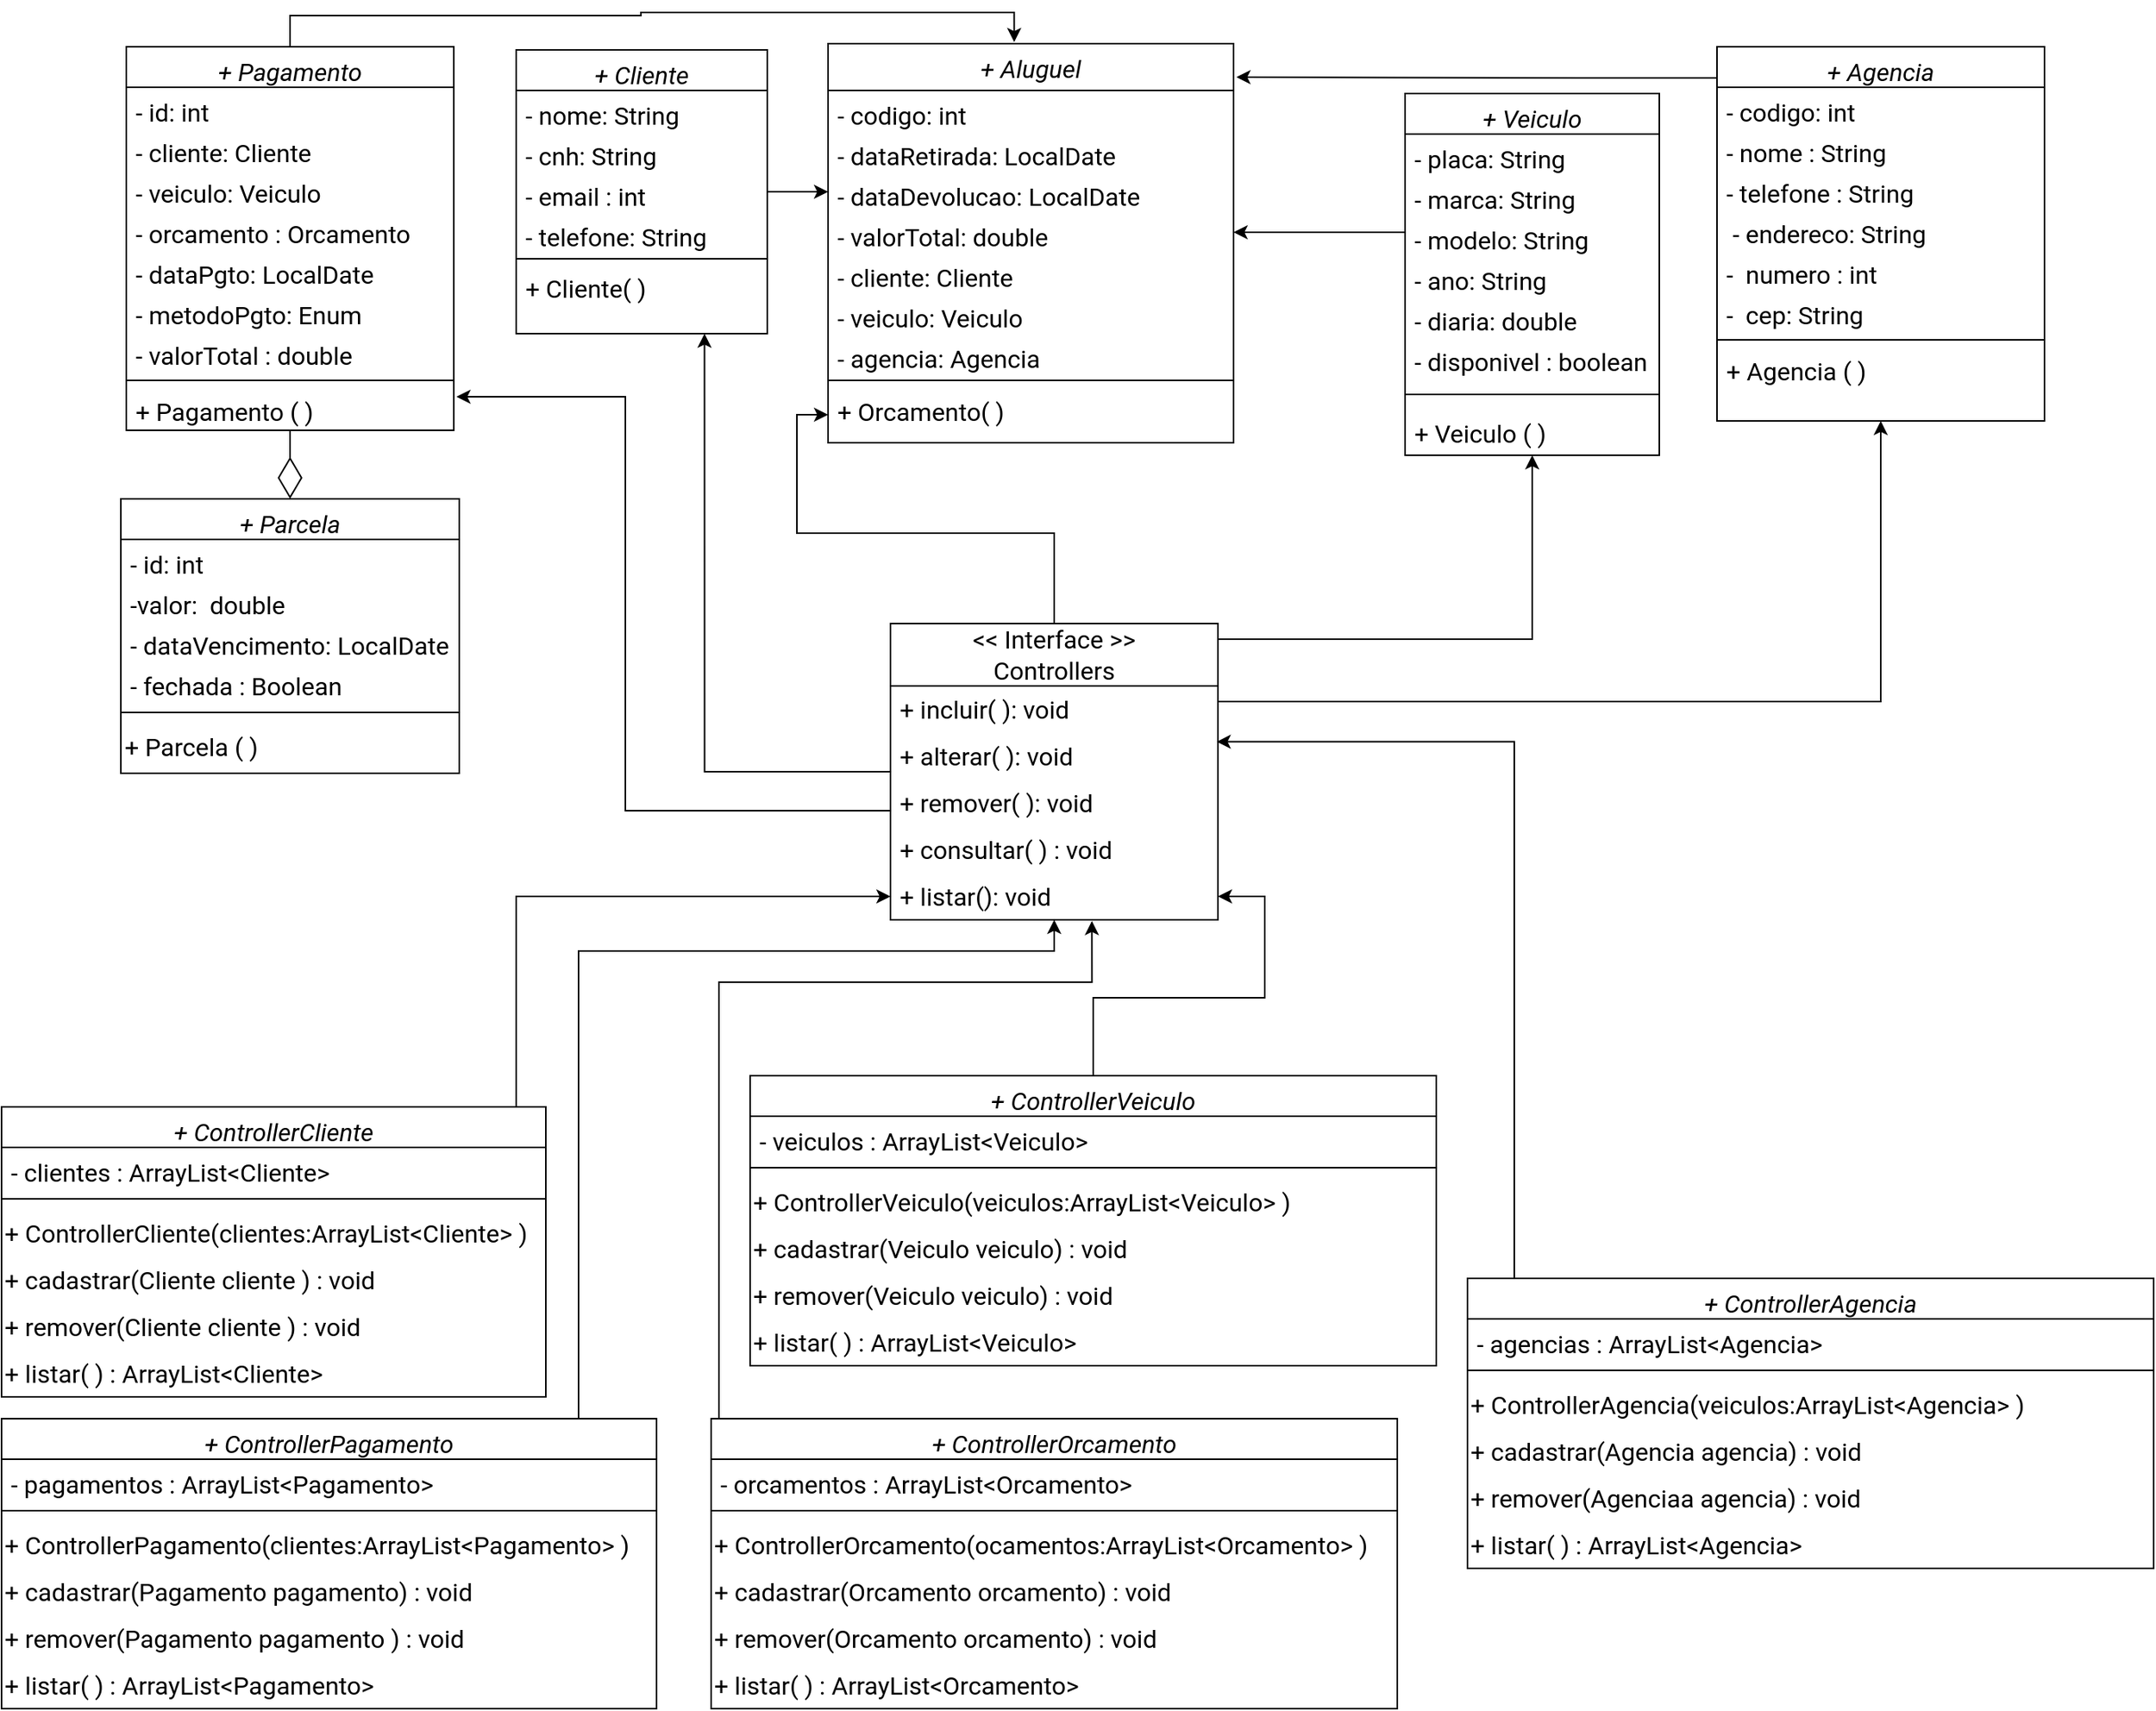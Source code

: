<mxfile version="21.3.6" type="github">
  <diagram id="C5RBs43oDa-KdzZeNtuy" name="Page-1">
    <mxGraphModel dx="2145" dy="654" grid="1" gridSize="10" guides="1" tooltips="1" connect="1" arrows="1" fold="1" page="1" pageScale="1" pageWidth="827" pageHeight="1169" math="0" shadow="0">
      <root>
        <mxCell id="WIyWlLk6GJQsqaUBKTNV-0" />
        <mxCell id="WIyWlLk6GJQsqaUBKTNV-1" parent="WIyWlLk6GJQsqaUBKTNV-0" />
        <mxCell id="Ecj2fKYIJ3QafeukdgTd-6" style="edgeStyle=orthogonalEdgeStyle;rounded=0;orthogonalLoop=1;jettySize=auto;html=1;" parent="WIyWlLk6GJQsqaUBKTNV-1" source="zkfFHV4jXpPFQw0GAbJ--0" target="x8IIEaYP_Zu2a2hEZr9M-16" edge="1">
          <mxGeometry relative="1" as="geometry" />
        </mxCell>
        <mxCell id="zkfFHV4jXpPFQw0GAbJ--0" value="+ Cliente" style="swimlane;fontStyle=2;align=center;verticalAlign=top;childLayout=stackLayout;horizontal=1;startSize=26;horizontalStack=0;resizeParent=1;resizeLast=0;collapsible=1;marginBottom=0;rounded=0;shadow=0;strokeWidth=1;fontFamily=Roboto;fontSource=https%3A%2F%2Ffonts.googleapis.com%2Fcss%3Ffamily%3DRoboto;fontSize=16;" parent="WIyWlLk6GJQsqaUBKTNV-1" vertex="1">
          <mxGeometry x="-470" y="42" width="161" height="182" as="geometry">
            <mxRectangle x="230" y="140" width="160" height="26" as="alternateBounds" />
          </mxGeometry>
        </mxCell>
        <mxCell id="zkfFHV4jXpPFQw0GAbJ--1" value="- nome: String" style="text;align=left;verticalAlign=top;spacingLeft=4;spacingRight=4;overflow=hidden;rotatable=0;points=[[0,0.5],[1,0.5]];portConstraint=eastwest;fontFamily=Roboto;fontSource=https%3A%2F%2Ffonts.googleapis.com%2Fcss%3Ffamily%3DRoboto;fontStyle=0;fontSize=16;" parent="zkfFHV4jXpPFQw0GAbJ--0" vertex="1">
          <mxGeometry y="26" width="161" height="26" as="geometry" />
        </mxCell>
        <mxCell id="ydLJZ0o-GAoaOCMRVPOB-3" value="- cnh: String" style="text;align=left;verticalAlign=top;spacingLeft=4;spacingRight=4;overflow=hidden;rotatable=0;points=[[0,0.5],[1,0.5]];portConstraint=eastwest;rounded=0;shadow=0;html=0;fontFamily=Roboto;fontSource=https%3A%2F%2Ffonts.googleapis.com%2Fcss%3Ffamily%3DRoboto;fontStyle=0;fontSize=16;" parent="zkfFHV4jXpPFQw0GAbJ--0" vertex="1">
          <mxGeometry y="52" width="161" height="26" as="geometry" />
        </mxCell>
        <mxCell id="obOMKlqJvnNP2TjTTFd0-9" value="- email : int" style="text;align=left;verticalAlign=top;spacingLeft=4;spacingRight=4;overflow=hidden;rotatable=0;points=[[0,0.5],[1,0.5]];portConstraint=eastwest;rounded=0;shadow=0;html=0;fontFamily=Roboto;fontSource=https%3A%2F%2Ffonts.googleapis.com%2Fcss%3Ffamily%3DRoboto;fontStyle=0;fontSize=16;" parent="zkfFHV4jXpPFQw0GAbJ--0" vertex="1">
          <mxGeometry y="78" width="161" height="26" as="geometry" />
        </mxCell>
        <mxCell id="ydLJZ0o-GAoaOCMRVPOB-2" value="- telefone: String" style="text;align=left;verticalAlign=top;spacingLeft=4;spacingRight=4;overflow=hidden;rotatable=0;points=[[0,0.5],[1,0.5]];portConstraint=eastwest;rounded=0;shadow=0;html=0;fontFamily=Roboto;fontSource=https%3A%2F%2Ffonts.googleapis.com%2Fcss%3Ffamily%3DRoboto;fontStyle=0;fontSize=16;" parent="zkfFHV4jXpPFQw0GAbJ--0" vertex="1">
          <mxGeometry y="104" width="161" height="26" as="geometry" />
        </mxCell>
        <mxCell id="zkfFHV4jXpPFQw0GAbJ--4" value="" style="line;html=1;strokeWidth=1;align=left;verticalAlign=middle;spacingTop=-1;spacingLeft=3;spacingRight=3;rotatable=0;labelPosition=right;points=[];portConstraint=eastwest;fontFamily=Roboto;fontSource=https%3A%2F%2Ffonts.googleapis.com%2Fcss%3Ffamily%3DRoboto;fontStyle=0;fontSize=16;" parent="zkfFHV4jXpPFQw0GAbJ--0" vertex="1">
          <mxGeometry y="130" width="161" height="8" as="geometry" />
        </mxCell>
        <mxCell id="obOMKlqJvnNP2TjTTFd0-11" value="&lt;font size=&quot;1&quot; style=&quot;&quot; data-font-src=&quot;https://fonts.googleapis.com/css?family=Roboto&quot; face=&quot;Roboto&quot;&gt;&lt;span style=&quot;font-size: 16px;&quot;&gt;&amp;nbsp;+ Clie&lt;/span&gt;&lt;span style=&quot;font-size: 16px;&quot;&gt;nte( )&lt;/span&gt;&lt;/font&gt;" style="text;html=1;align=left;verticalAlign=middle;resizable=0;points=[];autosize=1;strokeColor=none;fillColor=none;" parent="zkfFHV4jXpPFQw0GAbJ--0" vertex="1">
          <mxGeometry y="138" width="161" height="30" as="geometry" />
        </mxCell>
        <mxCell id="obOMKlqJvnNP2TjTTFd0-34" style="edgeStyle=orthogonalEdgeStyle;rounded=0;orthogonalLoop=1;jettySize=auto;html=1;entryX=1;entryY=0.5;entryDx=0;entryDy=0;" parent="WIyWlLk6GJQsqaUBKTNV-1" source="x8IIEaYP_Zu2a2hEZr9M-6" target="x8IIEaYP_Zu2a2hEZr9M-17" edge="1">
          <mxGeometry relative="1" as="geometry">
            <Array as="points">
              <mxPoint x="90" y="159" />
              <mxPoint x="90" y="159" />
            </Array>
          </mxGeometry>
        </mxCell>
        <mxCell id="x8IIEaYP_Zu2a2hEZr9M-6" value="+ Veiculo" style="swimlane;fontStyle=2;align=center;verticalAlign=top;childLayout=stackLayout;horizontal=1;startSize=26;horizontalStack=0;resizeParent=1;resizeLast=0;collapsible=1;marginBottom=0;rounded=0;shadow=0;strokeWidth=1;fontFamily=Roboto;fontSource=https%3A%2F%2Ffonts.googleapis.com%2Fcss%3Ffamily%3DRoboto;fontSize=16;" parent="WIyWlLk6GJQsqaUBKTNV-1" vertex="1">
          <mxGeometry x="100" y="70" width="163" height="232" as="geometry">
            <mxRectangle x="230" y="140" width="160" height="26" as="alternateBounds" />
          </mxGeometry>
        </mxCell>
        <mxCell id="x8IIEaYP_Zu2a2hEZr9M-7" value="- placa: String" style="text;align=left;verticalAlign=top;spacingLeft=4;spacingRight=4;overflow=hidden;rotatable=0;points=[[0,0.5],[1,0.5]];portConstraint=eastwest;rounded=0;shadow=0;html=0;fontFamily=Roboto;fontSource=https%3A%2F%2Ffonts.googleapis.com%2Fcss%3Ffamily%3DRoboto;fontStyle=0;fontSize=16;" parent="x8IIEaYP_Zu2a2hEZr9M-6" vertex="1">
          <mxGeometry y="26" width="163" height="26" as="geometry" />
        </mxCell>
        <mxCell id="x8IIEaYP_Zu2a2hEZr9M-9" value="- marca: String" style="text;align=left;verticalAlign=top;spacingLeft=4;spacingRight=4;overflow=hidden;rotatable=0;points=[[0,0.5],[1,0.5]];portConstraint=eastwest;rounded=0;shadow=0;html=0;fontFamily=Roboto;fontSource=https%3A%2F%2Ffonts.googleapis.com%2Fcss%3Ffamily%3DRoboto;fontStyle=0;fontSize=16;" parent="x8IIEaYP_Zu2a2hEZr9M-6" vertex="1">
          <mxGeometry y="52" width="163" height="26" as="geometry" />
        </mxCell>
        <mxCell id="x8IIEaYP_Zu2a2hEZr9M-8" value="- modelo: String" style="text;align=left;verticalAlign=top;spacingLeft=4;spacingRight=4;overflow=hidden;rotatable=0;points=[[0,0.5],[1,0.5]];portConstraint=eastwest;fontFamily=Roboto;fontSource=https%3A%2F%2Ffonts.googleapis.com%2Fcss%3Ffamily%3DRoboto;fontStyle=0;fontSize=16;" parent="x8IIEaYP_Zu2a2hEZr9M-6" vertex="1">
          <mxGeometry y="78" width="163" height="26" as="geometry" />
        </mxCell>
        <mxCell id="x8IIEaYP_Zu2a2hEZr9M-10" value="- ano: String" style="text;align=left;verticalAlign=top;spacingLeft=4;spacingRight=4;overflow=hidden;rotatable=0;points=[[0,0.5],[1,0.5]];portConstraint=eastwest;rounded=0;shadow=0;html=0;fontFamily=Roboto;fontSource=https%3A%2F%2Ffonts.googleapis.com%2Fcss%3Ffamily%3DRoboto;fontStyle=0;fontSize=16;" parent="x8IIEaYP_Zu2a2hEZr9M-6" vertex="1">
          <mxGeometry y="104" width="163" height="26" as="geometry" />
        </mxCell>
        <mxCell id="x8IIEaYP_Zu2a2hEZr9M-20" value="- diaria: double" style="text;align=left;verticalAlign=top;spacingLeft=4;spacingRight=4;overflow=hidden;rotatable=0;points=[[0,0.5],[1,0.5]];portConstraint=eastwest;rounded=0;shadow=0;html=0;fontFamily=Roboto;fontSource=https%3A%2F%2Ffonts.googleapis.com%2Fcss%3Ffamily%3DRoboto;fontStyle=0;fontSize=16;" parent="x8IIEaYP_Zu2a2hEZr9M-6" vertex="1">
          <mxGeometry y="130" width="163" height="26" as="geometry" />
        </mxCell>
        <mxCell id="obOMKlqJvnNP2TjTTFd0-12" value="- disponivel : boolean" style="text;align=left;verticalAlign=top;spacingLeft=4;spacingRight=4;overflow=hidden;rotatable=0;points=[[0,0.5],[1,0.5]];portConstraint=eastwest;rounded=0;shadow=0;html=0;fontFamily=Roboto;fontSource=https%3A%2F%2Ffonts.googleapis.com%2Fcss%3Ffamily%3DRoboto;fontStyle=0;fontSize=16;" parent="x8IIEaYP_Zu2a2hEZr9M-6" vertex="1">
          <mxGeometry y="156" width="163" height="28" as="geometry" />
        </mxCell>
        <mxCell id="x8IIEaYP_Zu2a2hEZr9M-12" value="" style="line;html=1;strokeWidth=1;align=left;verticalAlign=middle;spacingTop=-1;spacingLeft=3;spacingRight=3;rotatable=0;labelPosition=right;points=[];portConstraint=eastwest;fontFamily=Roboto;fontSource=https%3A%2F%2Ffonts.googleapis.com%2Fcss%3Ffamily%3DRoboto;fontStyle=0;fontSize=16;" parent="x8IIEaYP_Zu2a2hEZr9M-6" vertex="1">
          <mxGeometry y="184" width="163" height="18" as="geometry" />
        </mxCell>
        <mxCell id="obOMKlqJvnNP2TjTTFd0-13" value="+ Veiculo ( )" style="text;align=left;verticalAlign=top;spacingLeft=4;spacingRight=4;overflow=hidden;rotatable=0;points=[[0,0.5],[1,0.5]];portConstraint=eastwest;rounded=0;shadow=0;html=0;fontFamily=Roboto;fontSource=https%3A%2F%2Ffonts.googleapis.com%2Fcss%3Ffamily%3DRoboto;fontStyle=0;fontSize=16;" parent="x8IIEaYP_Zu2a2hEZr9M-6" vertex="1">
          <mxGeometry y="202" width="163" height="28" as="geometry" />
        </mxCell>
        <mxCell id="x8IIEaYP_Zu2a2hEZr9M-13" value="+ Aluguel&#xa;" style="swimlane;fontStyle=2;align=center;verticalAlign=top;childLayout=stackLayout;horizontal=1;startSize=30;horizontalStack=0;resizeParent=1;resizeLast=0;collapsible=1;marginBottom=0;rounded=0;shadow=0;strokeWidth=1;fontFamily=Roboto;fontSource=https%3A%2F%2Ffonts.googleapis.com%2Fcss%3Ffamily%3DRoboto;fontSize=16;" parent="WIyWlLk6GJQsqaUBKTNV-1" vertex="1">
          <mxGeometry x="-270" y="38" width="260" height="256" as="geometry">
            <mxRectangle x="230" y="140" width="160" height="26" as="alternateBounds" />
          </mxGeometry>
        </mxCell>
        <mxCell id="Ecj2fKYIJ3QafeukdgTd-0" value="- codigo: int" style="text;align=left;verticalAlign=top;spacingLeft=4;spacingRight=4;overflow=hidden;rotatable=0;points=[[0,0.5],[1,0.5]];portConstraint=eastwest;rounded=0;shadow=0;html=0;fontFamily=Roboto;fontSource=https%3A%2F%2Ffonts.googleapis.com%2Fcss%3Ffamily%3DRoboto;fontStyle=0;fontSize=16;" parent="x8IIEaYP_Zu2a2hEZr9M-13" vertex="1">
          <mxGeometry y="30" width="260" height="26" as="geometry" />
        </mxCell>
        <mxCell id="x8IIEaYP_Zu2a2hEZr9M-15" value="- dataRetirada: LocalDate" style="text;align=left;verticalAlign=top;spacingLeft=4;spacingRight=4;overflow=hidden;rotatable=0;points=[[0,0.5],[1,0.5]];portConstraint=eastwest;fontFamily=Roboto;fontSource=https%3A%2F%2Ffonts.googleapis.com%2Fcss%3Ffamily%3DRoboto;fontStyle=0;fontSize=16;" parent="x8IIEaYP_Zu2a2hEZr9M-13" vertex="1">
          <mxGeometry y="56" width="260" height="26" as="geometry" />
        </mxCell>
        <mxCell id="x8IIEaYP_Zu2a2hEZr9M-16" value="- dataDevolucao: LocalDate" style="text;align=left;verticalAlign=top;spacingLeft=4;spacingRight=4;overflow=hidden;rotatable=0;points=[[0,0.5],[1,0.5]];portConstraint=eastwest;rounded=0;shadow=0;html=0;fontFamily=Roboto;fontSource=https%3A%2F%2Ffonts.googleapis.com%2Fcss%3Ffamily%3DRoboto;fontStyle=0;fontSize=16;" parent="x8IIEaYP_Zu2a2hEZr9M-13" vertex="1">
          <mxGeometry y="82" width="260" height="26" as="geometry" />
        </mxCell>
        <mxCell id="x8IIEaYP_Zu2a2hEZr9M-17" value="- valorTotal: double" style="text;align=left;verticalAlign=top;spacingLeft=4;spacingRight=4;overflow=hidden;rotatable=0;points=[[0,0.5],[1,0.5]];portConstraint=eastwest;rounded=0;shadow=0;html=0;fontFamily=Roboto;fontSource=https%3A%2F%2Ffonts.googleapis.com%2Fcss%3Ffamily%3DRoboto;fontStyle=0;fontSize=16;" parent="x8IIEaYP_Zu2a2hEZr9M-13" vertex="1">
          <mxGeometry y="108" width="260" height="26" as="geometry" />
        </mxCell>
        <mxCell id="x8IIEaYP_Zu2a2hEZr9M-21" value="- cliente: Cliente" style="text;align=left;verticalAlign=top;spacingLeft=4;spacingRight=4;overflow=hidden;rotatable=0;points=[[0,0.5],[1,0.5]];portConstraint=eastwest;rounded=0;shadow=0;html=0;fontFamily=Roboto;fontSource=https%3A%2F%2Ffonts.googleapis.com%2Fcss%3Ffamily%3DRoboto;fontStyle=0;fontSize=16;" parent="x8IIEaYP_Zu2a2hEZr9M-13" vertex="1">
          <mxGeometry y="134" width="260" height="26" as="geometry" />
        </mxCell>
        <mxCell id="x8IIEaYP_Zu2a2hEZr9M-22" value="- veiculo: Veiculo" style="text;align=left;verticalAlign=top;spacingLeft=4;spacingRight=4;overflow=hidden;rotatable=0;points=[[0,0.5],[1,0.5]];portConstraint=eastwest;rounded=0;shadow=0;html=0;fontFamily=Roboto;fontSource=https%3A%2F%2Ffonts.googleapis.com%2Fcss%3Ffamily%3DRoboto;fontStyle=0;fontSize=16;" parent="x8IIEaYP_Zu2a2hEZr9M-13" vertex="1">
          <mxGeometry y="160" width="260" height="26" as="geometry" />
        </mxCell>
        <mxCell id="obOMKlqJvnNP2TjTTFd0-35" value="- agencia: Agencia" style="text;align=left;verticalAlign=top;spacingLeft=4;spacingRight=4;overflow=hidden;rotatable=0;points=[[0,0.5],[1,0.5]];portConstraint=eastwest;rounded=0;shadow=0;html=0;fontFamily=Roboto;fontSource=https%3A%2F%2Ffonts.googleapis.com%2Fcss%3Ffamily%3DRoboto;fontStyle=0;fontSize=16;" parent="x8IIEaYP_Zu2a2hEZr9M-13" vertex="1">
          <mxGeometry y="186" width="260" height="26" as="geometry" />
        </mxCell>
        <mxCell id="x8IIEaYP_Zu2a2hEZr9M-19" value="" style="line;html=1;strokeWidth=1;align=left;verticalAlign=middle;spacingTop=-1;spacingLeft=3;spacingRight=3;rotatable=0;labelPosition=right;points=[];portConstraint=eastwest;fontFamily=Roboto;fontSource=https%3A%2F%2Ffonts.googleapis.com%2Fcss%3Ffamily%3DRoboto;fontStyle=0;fontSize=16;" parent="x8IIEaYP_Zu2a2hEZr9M-13" vertex="1">
          <mxGeometry y="212" width="260" height="8" as="geometry" />
        </mxCell>
        <mxCell id="x8IIEaYP_Zu2a2hEZr9M-54" value="+ Orcamento( )" style="text;align=left;verticalAlign=top;spacingLeft=4;spacingRight=4;overflow=hidden;rotatable=0;points=[[0,0.5],[1,0.5]];portConstraint=eastwest;rounded=0;shadow=0;html=0;fontFamily=Roboto;fontSource=https%3A%2F%2Ffonts.googleapis.com%2Fcss%3Ffamily%3DRoboto;fontStyle=0;fontSize=16;" parent="x8IIEaYP_Zu2a2hEZr9M-13" vertex="1">
          <mxGeometry y="220" width="260" height="36" as="geometry" />
        </mxCell>
        <mxCell id="Ecj2fKYIJ3QafeukdgTd-8" style="edgeStyle=orthogonalEdgeStyle;rounded=0;orthogonalLoop=1;jettySize=auto;html=1;entryX=0.459;entryY=-0.004;entryDx=0;entryDy=0;entryPerimeter=0;" parent="WIyWlLk6GJQsqaUBKTNV-1" source="x8IIEaYP_Zu2a2hEZr9M-23" target="x8IIEaYP_Zu2a2hEZr9M-13" edge="1">
          <mxGeometry relative="1" as="geometry">
            <Array as="points">
              <mxPoint x="-615" y="20" />
              <mxPoint x="-390" y="20" />
              <mxPoint x="-390" y="18" />
              <mxPoint x="-151" y="18" />
            </Array>
          </mxGeometry>
        </mxCell>
        <mxCell id="x8IIEaYP_Zu2a2hEZr9M-23" value="+ Pagamento" style="swimlane;fontStyle=2;align=center;verticalAlign=top;childLayout=stackLayout;horizontal=1;startSize=26;horizontalStack=0;resizeParent=1;resizeLast=0;collapsible=1;marginBottom=0;rounded=0;shadow=0;strokeWidth=1;fontFamily=Roboto;fontSource=https%3A%2F%2Ffonts.googleapis.com%2Fcss%3Ffamily%3DRoboto;fontSize=16;" parent="WIyWlLk6GJQsqaUBKTNV-1" vertex="1">
          <mxGeometry x="-720" y="40" width="210" height="246" as="geometry">
            <mxRectangle x="230" y="140" width="160" height="26" as="alternateBounds" />
          </mxGeometry>
        </mxCell>
        <mxCell id="x8IIEaYP_Zu2a2hEZr9M-24" value="- id: int" style="text;align=left;verticalAlign=top;spacingLeft=4;spacingRight=4;overflow=hidden;rotatable=0;points=[[0,0.5],[1,0.5]];portConstraint=eastwest;rounded=0;shadow=0;html=0;fontFamily=Roboto;fontSource=https%3A%2F%2Ffonts.googleapis.com%2Fcss%3Ffamily%3DRoboto;fontStyle=0;fontSize=16;" parent="x8IIEaYP_Zu2a2hEZr9M-23" vertex="1">
          <mxGeometry y="26" width="210" height="26" as="geometry" />
        </mxCell>
        <mxCell id="x8IIEaYP_Zu2a2hEZr9M-32" value="- cliente: Cliente" style="text;align=left;verticalAlign=top;spacingLeft=4;spacingRight=4;overflow=hidden;rotatable=0;points=[[0,0.5],[1,0.5]];portConstraint=eastwest;rounded=0;shadow=0;html=0;fontFamily=Roboto;fontSource=https%3A%2F%2Ffonts.googleapis.com%2Fcss%3Ffamily%3DRoboto;fontStyle=0;fontSize=16;" parent="x8IIEaYP_Zu2a2hEZr9M-23" vertex="1">
          <mxGeometry y="52" width="210" height="26" as="geometry" />
        </mxCell>
        <mxCell id="x8IIEaYP_Zu2a2hEZr9M-26" value="- veiculo: Veiculo" style="text;align=left;verticalAlign=top;spacingLeft=4;spacingRight=4;overflow=hidden;rotatable=0;points=[[0,0.5],[1,0.5]];portConstraint=eastwest;rounded=0;shadow=0;html=0;fontFamily=Roboto;fontSource=https%3A%2F%2Ffonts.googleapis.com%2Fcss%3Ffamily%3DRoboto;fontStyle=0;fontSize=16;" parent="x8IIEaYP_Zu2a2hEZr9M-23" vertex="1">
          <mxGeometry y="78" width="210" height="26" as="geometry" />
        </mxCell>
        <mxCell id="x8IIEaYP_Zu2a2hEZr9M-25" value="- orcamento : Orcamento&#xa;" style="text;align=left;verticalAlign=top;spacingLeft=4;spacingRight=4;overflow=hidden;rotatable=0;points=[[0,0.5],[1,0.5]];portConstraint=eastwest;fontFamily=Roboto;fontSource=https%3A%2F%2Ffonts.googleapis.com%2Fcss%3Ffamily%3DRoboto;fontStyle=0;fontSize=16;" parent="x8IIEaYP_Zu2a2hEZr9M-23" vertex="1">
          <mxGeometry y="104" width="210" height="26" as="geometry" />
        </mxCell>
        <mxCell id="Ecj2fKYIJ3QafeukdgTd-1" value="- dataPgto: LocalDate&#xa;" style="text;align=left;verticalAlign=top;spacingLeft=4;spacingRight=4;overflow=hidden;rotatable=0;points=[[0,0.5],[1,0.5]];portConstraint=eastwest;rounded=0;shadow=0;html=0;fontFamily=Roboto;fontSource=https%3A%2F%2Ffonts.googleapis.com%2Fcss%3Ffamily%3DRoboto;fontStyle=0;fontSize=16;" parent="x8IIEaYP_Zu2a2hEZr9M-23" vertex="1">
          <mxGeometry y="130" width="210" height="26" as="geometry" />
        </mxCell>
        <mxCell id="x8IIEaYP_Zu2a2hEZr9M-29" value="- metodoPgto: Enum" style="text;align=left;verticalAlign=top;spacingLeft=4;spacingRight=4;overflow=hidden;rotatable=0;points=[[0,0.5],[1,0.5]];portConstraint=eastwest;rounded=0;shadow=0;html=0;fontFamily=Roboto;fontSource=https%3A%2F%2Ffonts.googleapis.com%2Fcss%3Ffamily%3DRoboto;fontStyle=0;fontSize=16;" parent="x8IIEaYP_Zu2a2hEZr9M-23" vertex="1">
          <mxGeometry y="156" width="210" height="26" as="geometry" />
        </mxCell>
        <mxCell id="x8IIEaYP_Zu2a2hEZr9M-31" value="- valorTotal : double" style="text;align=left;verticalAlign=top;spacingLeft=4;spacingRight=4;overflow=hidden;rotatable=0;points=[[0,0.5],[1,0.5]];portConstraint=eastwest;rounded=0;shadow=0;html=0;fontFamily=Roboto;fontSource=https%3A%2F%2Ffonts.googleapis.com%2Fcss%3Ffamily%3DRoboto;fontStyle=0;fontSize=16;" parent="x8IIEaYP_Zu2a2hEZr9M-23" vertex="1">
          <mxGeometry y="182" width="210" height="26" as="geometry" />
        </mxCell>
        <mxCell id="x8IIEaYP_Zu2a2hEZr9M-30" value="" style="line;html=1;strokeWidth=1;align=left;verticalAlign=middle;spacingTop=-1;spacingLeft=3;spacingRight=3;rotatable=0;labelPosition=right;points=[];portConstraint=eastwest;fontFamily=Roboto;fontSource=https%3A%2F%2Ffonts.googleapis.com%2Fcss%3Ffamily%3DRoboto;fontStyle=0;fontSize=16;" parent="x8IIEaYP_Zu2a2hEZr9M-23" vertex="1">
          <mxGeometry y="208" width="210" height="12" as="geometry" />
        </mxCell>
        <mxCell id="obOMKlqJvnNP2TjTTFd0-23" value="+ Pagamento ( )" style="text;align=left;verticalAlign=middle;spacingLeft=4;spacingRight=4;overflow=hidden;rotatable=0;points=[[0,0.5],[1,0.5]];portConstraint=eastwest;rounded=0;shadow=0;html=0;fontFamily=Roboto;fontSource=https%3A%2F%2Ffonts.googleapis.com%2Fcss%3Ffamily%3DRoboto;fontStyle=0;fontSize=16;" parent="x8IIEaYP_Zu2a2hEZr9M-23" vertex="1">
          <mxGeometry y="220" width="210" height="26" as="geometry" />
        </mxCell>
        <mxCell id="x8IIEaYP_Zu2a2hEZr9M-33" value="+ Parcela" style="swimlane;fontStyle=2;align=center;verticalAlign=top;childLayout=stackLayout;horizontal=1;startSize=26;horizontalStack=0;resizeParent=1;resizeLast=0;collapsible=1;marginBottom=0;rounded=0;shadow=0;strokeWidth=1;fontFamily=Roboto;fontSource=https%3A%2F%2Ffonts.googleapis.com%2Fcss%3Ffamily%3DRoboto;fontSize=16;" parent="WIyWlLk6GJQsqaUBKTNV-1" vertex="1">
          <mxGeometry x="-723.5" y="330" width="217" height="176" as="geometry">
            <mxRectangle x="230" y="140" width="160" height="26" as="alternateBounds" />
          </mxGeometry>
        </mxCell>
        <mxCell id="x8IIEaYP_Zu2a2hEZr9M-34" value="- id: int" style="text;align=left;verticalAlign=top;spacingLeft=4;spacingRight=4;overflow=hidden;rotatable=0;points=[[0,0.5],[1,0.5]];portConstraint=eastwest;rounded=0;shadow=0;html=0;fontFamily=Roboto;fontSource=https%3A%2F%2Ffonts.googleapis.com%2Fcss%3Ffamily%3DRoboto;fontStyle=0;fontSize=16;" parent="x8IIEaYP_Zu2a2hEZr9M-33" vertex="1">
          <mxGeometry y="26" width="217" height="26" as="geometry" />
        </mxCell>
        <mxCell id="x8IIEaYP_Zu2a2hEZr9M-35" value="-valor:  double" style="text;align=left;verticalAlign=top;spacingLeft=4;spacingRight=4;overflow=hidden;rotatable=0;points=[[0,0.5],[1,0.5]];portConstraint=eastwest;rounded=0;shadow=0;html=0;fontFamily=Roboto;fontSource=https%3A%2F%2Ffonts.googleapis.com%2Fcss%3Ffamily%3DRoboto;fontStyle=0;fontSize=16;" parent="x8IIEaYP_Zu2a2hEZr9M-33" vertex="1">
          <mxGeometry y="52" width="217" height="26" as="geometry" />
        </mxCell>
        <mxCell id="x8IIEaYP_Zu2a2hEZr9M-36" value="- dataVencimento: LocalDate" style="text;align=left;verticalAlign=top;spacingLeft=4;spacingRight=4;overflow=hidden;rotatable=0;points=[[0,0.5],[1,0.5]];portConstraint=eastwest;fontFamily=Roboto;fontSource=https%3A%2F%2Ffonts.googleapis.com%2Fcss%3Ffamily%3DRoboto;fontStyle=0;fontSize=16;" parent="x8IIEaYP_Zu2a2hEZr9M-33" vertex="1">
          <mxGeometry y="78" width="217" height="26" as="geometry" />
        </mxCell>
        <mxCell id="x8IIEaYP_Zu2a2hEZr9M-38" value="- fechada : Boolean" style="text;align=left;verticalAlign=top;spacingLeft=4;spacingRight=4;overflow=hidden;rotatable=0;points=[[0,0.5],[1,0.5]];portConstraint=eastwest;rounded=0;shadow=0;html=0;fontFamily=Roboto;fontSource=https%3A%2F%2Ffonts.googleapis.com%2Fcss%3Ffamily%3DRoboto;fontStyle=0;fontSize=16;" parent="x8IIEaYP_Zu2a2hEZr9M-33" vertex="1">
          <mxGeometry y="104" width="217" height="26" as="geometry" />
        </mxCell>
        <mxCell id="x8IIEaYP_Zu2a2hEZr9M-40" value="" style="line;html=1;strokeWidth=1;align=left;verticalAlign=middle;spacingTop=-1;spacingLeft=3;spacingRight=3;rotatable=0;labelPosition=right;points=[];portConstraint=eastwest;fontFamily=Roboto;fontSource=https%3A%2F%2Ffonts.googleapis.com%2Fcss%3Ffamily%3DRoboto;fontStyle=0;fontSize=16;" parent="x8IIEaYP_Zu2a2hEZr9M-33" vertex="1">
          <mxGeometry y="130" width="217" height="14" as="geometry" />
        </mxCell>
        <mxCell id="obOMKlqJvnNP2TjTTFd0-30" value="+ Parcela ( )" style="text;html=1;align=left;verticalAlign=middle;resizable=0;points=[];autosize=1;strokeColor=none;fillColor=none;fontSize=16;fontFamily=Roboto;fontSource=https%3A%2F%2Ffonts.googleapis.com%2Fcss%3Ffamily%3DRoboto;" parent="x8IIEaYP_Zu2a2hEZr9M-33" vertex="1">
          <mxGeometry y="144" width="217" height="30" as="geometry" />
        </mxCell>
        <mxCell id="Ecj2fKYIJ3QafeukdgTd-27" style="edgeStyle=orthogonalEdgeStyle;rounded=0;orthogonalLoop=1;jettySize=auto;html=1;entryX=0.75;entryY=1;entryDx=0;entryDy=0;" parent="WIyWlLk6GJQsqaUBKTNV-1" source="x8IIEaYP_Zu2a2hEZr9M-47" target="zkfFHV4jXpPFQw0GAbJ--0" edge="1">
          <mxGeometry relative="1" as="geometry">
            <mxPoint x="-350" y="330.0" as="targetPoint" />
          </mxGeometry>
        </mxCell>
        <mxCell id="Ecj2fKYIJ3QafeukdgTd-30" style="edgeStyle=orthogonalEdgeStyle;rounded=0;orthogonalLoop=1;jettySize=auto;html=1;entryX=1.008;entryY=0.173;entryDx=0;entryDy=0;entryPerimeter=0;" parent="WIyWlLk6GJQsqaUBKTNV-1" source="x8IIEaYP_Zu2a2hEZr9M-47" target="obOMKlqJvnNP2TjTTFd0-23" edge="1">
          <mxGeometry relative="1" as="geometry">
            <Array as="points">
              <mxPoint x="-400" y="530" />
              <mxPoint x="-400" y="265" />
            </Array>
          </mxGeometry>
        </mxCell>
        <mxCell id="Ecj2fKYIJ3QafeukdgTd-55" style="edgeStyle=orthogonalEdgeStyle;rounded=0;orthogonalLoop=1;jettySize=auto;html=1;entryX=0.5;entryY=1;entryDx=0;entryDy=0;" parent="WIyWlLk6GJQsqaUBKTNV-1" source="x8IIEaYP_Zu2a2hEZr9M-47" target="x8IIEaYP_Zu2a2hEZr9M-6" edge="1">
          <mxGeometry relative="1" as="geometry">
            <Array as="points">
              <mxPoint x="182" y="420" />
            </Array>
          </mxGeometry>
        </mxCell>
        <mxCell id="Ecj2fKYIJ3QafeukdgTd-56" style="edgeStyle=orthogonalEdgeStyle;rounded=0;orthogonalLoop=1;jettySize=auto;html=1;entryX=0;entryY=0.5;entryDx=0;entryDy=0;" parent="WIyWlLk6GJQsqaUBKTNV-1" source="x8IIEaYP_Zu2a2hEZr9M-47" target="x8IIEaYP_Zu2a2hEZr9M-54" edge="1">
          <mxGeometry relative="1" as="geometry" />
        </mxCell>
        <mxCell id="Ecj2fKYIJ3QafeukdgTd-66" style="edgeStyle=orthogonalEdgeStyle;rounded=0;orthogonalLoop=1;jettySize=auto;html=1;entryX=0.5;entryY=1;entryDx=0;entryDy=0;" parent="WIyWlLk6GJQsqaUBKTNV-1" source="x8IIEaYP_Zu2a2hEZr9M-47" target="obOMKlqJvnNP2TjTTFd0-15" edge="1">
          <mxGeometry relative="1" as="geometry">
            <Array as="points">
              <mxPoint x="405" y="460" />
            </Array>
          </mxGeometry>
        </mxCell>
        <mxCell id="x8IIEaYP_Zu2a2hEZr9M-47" value="&amp;lt;&amp;lt; Interface &amp;gt;&amp;gt;&lt;br style=&quot;font-size: 16px;&quot;&gt;Controllers" style="swimlane;fontStyle=0;childLayout=stackLayout;horizontal=1;startSize=40;horizontalStack=0;resizeParent=1;resizeParentMax=0;resizeLast=0;collapsible=1;marginBottom=0;whiteSpace=wrap;html=1;fontFamily=Roboto;fontSource=https%3A%2F%2Ffonts.googleapis.com%2Fcss%3Ffamily%3DRoboto;fontSize=16;" parent="WIyWlLk6GJQsqaUBKTNV-1" vertex="1">
          <mxGeometry x="-230" y="410" width="210" height="190" as="geometry" />
        </mxCell>
        <mxCell id="x8IIEaYP_Zu2a2hEZr9M-48" value="+ incluir( ): void" style="text;strokeColor=none;fillColor=none;align=left;verticalAlign=middle;spacingLeft=4;spacingRight=4;overflow=hidden;points=[[0,0.5],[1,0.5]];portConstraint=eastwest;rotatable=0;whiteSpace=wrap;html=1;fontFamily=Roboto;fontSource=https%3A%2F%2Ffonts.googleapis.com%2Fcss%3Ffamily%3DRoboto;fontSize=16;" parent="x8IIEaYP_Zu2a2hEZr9M-47" vertex="1">
          <mxGeometry y="40" width="210" height="30" as="geometry" />
        </mxCell>
        <mxCell id="x8IIEaYP_Zu2a2hEZr9M-49" value="+ alterar( ): void" style="text;strokeColor=none;fillColor=none;align=left;verticalAlign=middle;spacingLeft=4;spacingRight=4;overflow=hidden;points=[[0,0.5],[1,0.5]];portConstraint=eastwest;rotatable=0;whiteSpace=wrap;html=1;fontFamily=Roboto;fontSource=https%3A%2F%2Ffonts.googleapis.com%2Fcss%3Ffamily%3DRoboto;fontSize=16;" parent="x8IIEaYP_Zu2a2hEZr9M-47" vertex="1">
          <mxGeometry y="70" width="210" height="30" as="geometry" />
        </mxCell>
        <mxCell id="x8IIEaYP_Zu2a2hEZr9M-50" value="+ remover( ): void" style="text;strokeColor=none;fillColor=none;align=left;verticalAlign=middle;spacingLeft=4;spacingRight=4;overflow=hidden;points=[[0,0.5],[1,0.5]];portConstraint=eastwest;rotatable=0;whiteSpace=wrap;html=1;fontFamily=Roboto;fontSource=https%3A%2F%2Ffonts.googleapis.com%2Fcss%3Ffamily%3DRoboto;fontSize=16;" parent="x8IIEaYP_Zu2a2hEZr9M-47" vertex="1">
          <mxGeometry y="100" width="210" height="30" as="geometry" />
        </mxCell>
        <mxCell id="x8IIEaYP_Zu2a2hEZr9M-51" value="+ consultar( ) : void" style="text;strokeColor=none;fillColor=none;align=left;verticalAlign=middle;spacingLeft=4;spacingRight=4;overflow=hidden;points=[[0,0.5],[1,0.5]];portConstraint=eastwest;rotatable=0;whiteSpace=wrap;html=1;fontFamily=Roboto;fontSource=https%3A%2F%2Ffonts.googleapis.com%2Fcss%3Ffamily%3DRoboto;fontSize=16;" parent="x8IIEaYP_Zu2a2hEZr9M-47" vertex="1">
          <mxGeometry y="130" width="210" height="30" as="geometry" />
        </mxCell>
        <mxCell id="x8IIEaYP_Zu2a2hEZr9M-52" value="+ listar(): void" style="text;strokeColor=none;fillColor=none;align=left;verticalAlign=middle;spacingLeft=4;spacingRight=4;overflow=hidden;points=[[0,0.5],[1,0.5]];portConstraint=eastwest;rotatable=0;whiteSpace=wrap;html=1;fontFamily=Roboto;fontSource=https%3A%2F%2Ffonts.googleapis.com%2Fcss%3Ffamily%3DRoboto;fontSize=16;" parent="x8IIEaYP_Zu2a2hEZr9M-47" vertex="1">
          <mxGeometry y="160" width="210" height="30" as="geometry" />
        </mxCell>
        <mxCell id="Ecj2fKYIJ3QafeukdgTd-5" style="edgeStyle=orthogonalEdgeStyle;rounded=0;orthogonalLoop=1;jettySize=auto;html=1;entryX=1.007;entryY=0.084;entryDx=0;entryDy=0;entryPerimeter=0;" parent="WIyWlLk6GJQsqaUBKTNV-1" source="obOMKlqJvnNP2TjTTFd0-15" target="x8IIEaYP_Zu2a2hEZr9M-13" edge="1">
          <mxGeometry relative="1" as="geometry">
            <Array as="points">
              <mxPoint x="230" y="60" />
              <mxPoint x="230" y="60" />
            </Array>
          </mxGeometry>
        </mxCell>
        <mxCell id="obOMKlqJvnNP2TjTTFd0-15" value="+ Agencia" style="swimlane;fontStyle=2;align=center;verticalAlign=top;childLayout=stackLayout;horizontal=1;startSize=26;horizontalStack=0;resizeParent=1;resizeLast=0;collapsible=1;marginBottom=0;rounded=0;shadow=0;strokeWidth=1;fontFamily=Roboto;fontSource=https%3A%2F%2Ffonts.googleapis.com%2Fcss%3Ffamily%3DRoboto;fontSize=16;" parent="WIyWlLk6GJQsqaUBKTNV-1" vertex="1">
          <mxGeometry x="300" y="40" width="210" height="240" as="geometry">
            <mxRectangle x="230" y="140" width="160" height="26" as="alternateBounds" />
          </mxGeometry>
        </mxCell>
        <mxCell id="obOMKlqJvnNP2TjTTFd0-16" value="- codigo: int" style="text;align=left;verticalAlign=top;spacingLeft=4;spacingRight=4;overflow=hidden;rotatable=0;points=[[0,0.5],[1,0.5]];portConstraint=eastwest;rounded=0;shadow=0;html=0;fontFamily=Roboto;fontSource=https%3A%2F%2Ffonts.googleapis.com%2Fcss%3Ffamily%3DRoboto;fontStyle=0;fontSize=16;" parent="obOMKlqJvnNP2TjTTFd0-15" vertex="1">
          <mxGeometry y="26" width="210" height="26" as="geometry" />
        </mxCell>
        <mxCell id="9TbETFd85GhL9Z5a8vNr-0" value="- nome : String" style="text;align=left;verticalAlign=top;spacingLeft=4;spacingRight=4;overflow=hidden;rotatable=0;points=[[0,0.5],[1,0.5]];portConstraint=eastwest;fontFamily=Roboto;fontSource=https%3A%2F%2Ffonts.googleapis.com%2Fcss%3Ffamily%3DRoboto;fontStyle=0;fontSize=16;" parent="obOMKlqJvnNP2TjTTFd0-15" vertex="1">
          <mxGeometry y="52" width="210" height="26" as="geometry" />
        </mxCell>
        <mxCell id="obOMKlqJvnNP2TjTTFd0-18" value="- telefone : String" style="text;align=left;verticalAlign=top;spacingLeft=4;spacingRight=4;overflow=hidden;rotatable=0;points=[[0,0.5],[1,0.5]];portConstraint=eastwest;fontFamily=Roboto;fontSource=https%3A%2F%2Ffonts.googleapis.com%2Fcss%3Ffamily%3DRoboto;fontStyle=0;fontSize=16;" parent="obOMKlqJvnNP2TjTTFd0-15" vertex="1">
          <mxGeometry y="78" width="210" height="26" as="geometry" />
        </mxCell>
        <mxCell id="obOMKlqJvnNP2TjTTFd0-19" value=" - endereco: String" style="text;align=left;verticalAlign=top;spacingLeft=4;spacingRight=4;overflow=hidden;rotatable=0;points=[[0,0.5],[1,0.5]];portConstraint=eastwest;rounded=0;shadow=0;html=0;fontFamily=Roboto;fontSource=https%3A%2F%2Ffonts.googleapis.com%2Fcss%3Ffamily%3DRoboto;fontStyle=0;fontSize=16;" parent="obOMKlqJvnNP2TjTTFd0-15" vertex="1">
          <mxGeometry y="104" width="210" height="26" as="geometry" />
        </mxCell>
        <mxCell id="obOMKlqJvnNP2TjTTFd0-20" value="-  numero : int" style="text;align=left;verticalAlign=top;spacingLeft=4;spacingRight=4;overflow=hidden;rotatable=0;points=[[0,0.5],[1,0.5]];portConstraint=eastwest;rounded=0;shadow=0;html=0;fontFamily=Roboto;fontSource=https%3A%2F%2Ffonts.googleapis.com%2Fcss%3Ffamily%3DRoboto;fontStyle=0;fontSize=16;" parent="obOMKlqJvnNP2TjTTFd0-15" vertex="1">
          <mxGeometry y="130" width="210" height="26" as="geometry" />
        </mxCell>
        <mxCell id="obOMKlqJvnNP2TjTTFd0-21" value="-  cep: String" style="text;align=left;verticalAlign=top;spacingLeft=4;spacingRight=4;overflow=hidden;rotatable=0;points=[[0,0.5],[1,0.5]];portConstraint=eastwest;rounded=0;shadow=0;html=0;fontFamily=Roboto;fontSource=https%3A%2F%2Ffonts.googleapis.com%2Fcss%3Ffamily%3DRoboto;fontStyle=0;fontSize=16;" parent="obOMKlqJvnNP2TjTTFd0-15" vertex="1">
          <mxGeometry y="156" width="210" height="26" as="geometry" />
        </mxCell>
        <mxCell id="obOMKlqJvnNP2TjTTFd0-22" value="" style="line;html=1;strokeWidth=1;align=left;verticalAlign=middle;spacingTop=-1;spacingLeft=3;spacingRight=3;rotatable=0;labelPosition=right;points=[];portConstraint=eastwest;fontFamily=Roboto;fontSource=https%3A%2F%2Ffonts.googleapis.com%2Fcss%3Ffamily%3DRoboto;fontStyle=0;fontSize=16;" parent="obOMKlqJvnNP2TjTTFd0-15" vertex="1">
          <mxGeometry y="182" width="210" height="12" as="geometry" />
        </mxCell>
        <mxCell id="obOMKlqJvnNP2TjTTFd0-27" value="+ Agencia ( )" style="text;align=left;verticalAlign=middle;spacingLeft=4;spacingRight=4;overflow=hidden;rotatable=0;points=[[0,0.5],[1,0.5]];portConstraint=eastwest;rounded=0;shadow=0;html=0;fontFamily=Roboto;fontSource=https%3A%2F%2Ffonts.googleapis.com%2Fcss%3Ffamily%3DRoboto;fontStyle=0;fontSize=16;" parent="obOMKlqJvnNP2TjTTFd0-15" vertex="1">
          <mxGeometry y="194" width="210" height="26" as="geometry" />
        </mxCell>
        <mxCell id="obOMKlqJvnNP2TjTTFd0-29" value="" style="endArrow=diamondThin;endFill=0;endSize=24;html=1;rounded=0;exitX=0.5;exitY=1;exitDx=0;exitDy=0;" parent="WIyWlLk6GJQsqaUBKTNV-1" source="x8IIEaYP_Zu2a2hEZr9M-23" target="x8IIEaYP_Zu2a2hEZr9M-33" edge="1">
          <mxGeometry width="160" relative="1" as="geometry">
            <mxPoint x="-420" y="630" as="sourcePoint" />
            <mxPoint x="-150" y="660" as="targetPoint" />
          </mxGeometry>
        </mxCell>
        <mxCell id="Ecj2fKYIJ3QafeukdgTd-50" style="edgeStyle=orthogonalEdgeStyle;rounded=0;orthogonalLoop=1;jettySize=auto;html=1;entryX=0;entryY=0.5;entryDx=0;entryDy=0;" parent="WIyWlLk6GJQsqaUBKTNV-1" source="Ecj2fKYIJ3QafeukdgTd-9" target="x8IIEaYP_Zu2a2hEZr9M-52" edge="1">
          <mxGeometry relative="1" as="geometry">
            <Array as="points">
              <mxPoint x="-470" y="585" />
            </Array>
          </mxGeometry>
        </mxCell>
        <mxCell id="Ecj2fKYIJ3QafeukdgTd-9" value="+ ControllerCliente&#xa;" style="swimlane;fontStyle=2;align=center;verticalAlign=top;childLayout=stackLayout;horizontal=1;startSize=26;horizontalStack=0;resizeParent=1;resizeLast=0;collapsible=1;marginBottom=0;rounded=0;shadow=0;strokeWidth=1;fontFamily=Roboto;fontSource=https%3A%2F%2Ffonts.googleapis.com%2Fcss%3Ffamily%3DRoboto;fontSize=16;" parent="WIyWlLk6GJQsqaUBKTNV-1" vertex="1">
          <mxGeometry x="-800" y="720" width="349" height="186" as="geometry">
            <mxRectangle x="230" y="140" width="160" height="26" as="alternateBounds" />
          </mxGeometry>
        </mxCell>
        <mxCell id="Ecj2fKYIJ3QafeukdgTd-10" value="- clientes : ArrayList&lt;Cliente&gt;" style="text;align=left;verticalAlign=top;spacingLeft=4;spacingRight=4;overflow=hidden;rotatable=0;points=[[0,0.5],[1,0.5]];portConstraint=eastwest;rounded=0;shadow=0;html=0;fontFamily=Roboto;fontSource=https%3A%2F%2Ffonts.googleapis.com%2Fcss%3Ffamily%3DRoboto;fontStyle=0;fontSize=16;" parent="Ecj2fKYIJ3QafeukdgTd-9" vertex="1">
          <mxGeometry y="26" width="349" height="26" as="geometry" />
        </mxCell>
        <mxCell id="Ecj2fKYIJ3QafeukdgTd-14" value="" style="line;html=1;strokeWidth=1;align=left;verticalAlign=middle;spacingTop=-1;spacingLeft=3;spacingRight=3;rotatable=0;labelPosition=right;points=[];portConstraint=eastwest;fontFamily=Roboto;fontSource=https%3A%2F%2Ffonts.googleapis.com%2Fcss%3Ffamily%3DRoboto;fontStyle=0;fontSize=16;" parent="Ecj2fKYIJ3QafeukdgTd-9" vertex="1">
          <mxGeometry y="52" width="349" height="14" as="geometry" />
        </mxCell>
        <mxCell id="Ecj2fKYIJ3QafeukdgTd-15" value="+ ControllerCliente(clientes:ArrayList&amp;lt;Cliente&amp;gt; )" style="text;html=1;align=left;verticalAlign=middle;resizable=0;points=[];autosize=1;strokeColor=none;fillColor=none;fontSize=16;fontFamily=Roboto;fontSource=https%3A%2F%2Ffonts.googleapis.com%2Fcss%3Ffamily%3DRoboto;" parent="Ecj2fKYIJ3QafeukdgTd-9" vertex="1">
          <mxGeometry y="66" width="349" height="30" as="geometry" />
        </mxCell>
        <mxCell id="Ecj2fKYIJ3QafeukdgTd-16" value="+ cadastrar(Cliente cliente ) : void" style="text;html=1;align=left;verticalAlign=middle;resizable=0;points=[];autosize=1;strokeColor=none;fillColor=none;fontSize=16;fontFamily=Roboto;fontSource=https%3A%2F%2Ffonts.googleapis.com%2Fcss%3Ffamily%3DRoboto;" parent="Ecj2fKYIJ3QafeukdgTd-9" vertex="1">
          <mxGeometry y="96" width="349" height="30" as="geometry" />
        </mxCell>
        <mxCell id="Ecj2fKYIJ3QafeukdgTd-17" value="+ remover(Cliente cliente ) : void" style="text;html=1;align=left;verticalAlign=middle;resizable=0;points=[];autosize=1;strokeColor=none;fillColor=none;fontSize=16;fontFamily=Roboto;fontSource=https%3A%2F%2Ffonts.googleapis.com%2Fcss%3Ffamily%3DRoboto;" parent="Ecj2fKYIJ3QafeukdgTd-9" vertex="1">
          <mxGeometry y="126" width="349" height="30" as="geometry" />
        </mxCell>
        <mxCell id="Ecj2fKYIJ3QafeukdgTd-18" value="+ listar( ) : ArrayList&amp;lt;Cliente&amp;gt;" style="text;html=1;align=left;verticalAlign=middle;resizable=0;points=[];autosize=1;strokeColor=none;fillColor=none;fontSize=16;fontFamily=Roboto;fontSource=https%3A%2F%2Ffonts.googleapis.com%2Fcss%3Ffamily%3DRoboto;" parent="Ecj2fKYIJ3QafeukdgTd-9" vertex="1">
          <mxGeometry y="156" width="349" height="30" as="geometry" />
        </mxCell>
        <mxCell id="Ecj2fKYIJ3QafeukdgTd-29" style="edgeStyle=orthogonalEdgeStyle;rounded=0;orthogonalLoop=1;jettySize=auto;html=1;" parent="WIyWlLk6GJQsqaUBKTNV-1" source="Ecj2fKYIJ3QafeukdgTd-20" target="x8IIEaYP_Zu2a2hEZr9M-52" edge="1">
          <mxGeometry relative="1" as="geometry">
            <Array as="points">
              <mxPoint x="-430" y="620" />
              <mxPoint x="-125" y="620" />
            </Array>
          </mxGeometry>
        </mxCell>
        <mxCell id="Ecj2fKYIJ3QafeukdgTd-20" value="+ ControllerPagamento" style="swimlane;fontStyle=2;align=center;verticalAlign=top;childLayout=stackLayout;horizontal=1;startSize=26;horizontalStack=0;resizeParent=1;resizeLast=0;collapsible=1;marginBottom=0;rounded=0;shadow=0;strokeWidth=1;fontFamily=Roboto;fontSource=https%3A%2F%2Ffonts.googleapis.com%2Fcss%3Ffamily%3DRoboto;fontSize=16;" parent="WIyWlLk6GJQsqaUBKTNV-1" vertex="1">
          <mxGeometry x="-800" y="920" width="420" height="186" as="geometry">
            <mxRectangle x="230" y="140" width="160" height="26" as="alternateBounds" />
          </mxGeometry>
        </mxCell>
        <mxCell id="Ecj2fKYIJ3QafeukdgTd-21" value="- pagamentos : ArrayList&lt;Pagamento&gt;" style="text;align=left;verticalAlign=top;spacingLeft=4;spacingRight=4;overflow=hidden;rotatable=0;points=[[0,0.5],[1,0.5]];portConstraint=eastwest;rounded=0;shadow=0;html=0;fontFamily=Roboto;fontSource=https%3A%2F%2Ffonts.googleapis.com%2Fcss%3Ffamily%3DRoboto;fontStyle=0;fontSize=16;" parent="Ecj2fKYIJ3QafeukdgTd-20" vertex="1">
          <mxGeometry y="26" width="420" height="26" as="geometry" />
        </mxCell>
        <mxCell id="Ecj2fKYIJ3QafeukdgTd-22" value="" style="line;html=1;strokeWidth=1;align=left;verticalAlign=middle;spacingTop=-1;spacingLeft=3;spacingRight=3;rotatable=0;labelPosition=right;points=[];portConstraint=eastwest;fontFamily=Roboto;fontSource=https%3A%2F%2Ffonts.googleapis.com%2Fcss%3Ffamily%3DRoboto;fontStyle=0;fontSize=16;" parent="Ecj2fKYIJ3QafeukdgTd-20" vertex="1">
          <mxGeometry y="52" width="420" height="14" as="geometry" />
        </mxCell>
        <mxCell id="Ecj2fKYIJ3QafeukdgTd-23" value="+ ControllerPagamento(clientes:ArrayList&amp;lt;Pagamento&amp;gt; )" style="text;html=1;align=left;verticalAlign=middle;resizable=0;points=[];autosize=1;strokeColor=none;fillColor=none;fontSize=16;fontFamily=Roboto;fontSource=https%3A%2F%2Ffonts.googleapis.com%2Fcss%3Ffamily%3DRoboto;" parent="Ecj2fKYIJ3QafeukdgTd-20" vertex="1">
          <mxGeometry y="66" width="420" height="30" as="geometry" />
        </mxCell>
        <mxCell id="Ecj2fKYIJ3QafeukdgTd-24" value="+ cadastrar(Pagamento pagamento) : void" style="text;html=1;align=left;verticalAlign=middle;resizable=0;points=[];autosize=1;strokeColor=none;fillColor=none;fontSize=16;fontFamily=Roboto;fontSource=https%3A%2F%2Ffonts.googleapis.com%2Fcss%3Ffamily%3DRoboto;" parent="Ecj2fKYIJ3QafeukdgTd-20" vertex="1">
          <mxGeometry y="96" width="420" height="30" as="geometry" />
        </mxCell>
        <mxCell id="Ecj2fKYIJ3QafeukdgTd-25" value="+ remover(Pagamento pagamento ) : void" style="text;html=1;align=left;verticalAlign=middle;resizable=0;points=[];autosize=1;strokeColor=none;fillColor=none;fontSize=16;fontFamily=Roboto;fontSource=https%3A%2F%2Ffonts.googleapis.com%2Fcss%3Ffamily%3DRoboto;" parent="Ecj2fKYIJ3QafeukdgTd-20" vertex="1">
          <mxGeometry y="126" width="420" height="30" as="geometry" />
        </mxCell>
        <mxCell id="Ecj2fKYIJ3QafeukdgTd-26" value="+ listar( ) : ArrayList&amp;lt;Pagamento&amp;gt;" style="text;html=1;align=left;verticalAlign=middle;resizable=0;points=[];autosize=1;strokeColor=none;fillColor=none;fontSize=16;fontFamily=Roboto;fontSource=https%3A%2F%2Ffonts.googleapis.com%2Fcss%3Ffamily%3DRoboto;" parent="Ecj2fKYIJ3QafeukdgTd-20" vertex="1">
          <mxGeometry y="156" width="420" height="30" as="geometry" />
        </mxCell>
        <mxCell id="Ecj2fKYIJ3QafeukdgTd-38" style="edgeStyle=orthogonalEdgeStyle;rounded=0;orthogonalLoop=1;jettySize=auto;html=1;entryX=0.615;entryY=1.025;entryDx=0;entryDy=0;entryPerimeter=0;" parent="WIyWlLk6GJQsqaUBKTNV-1" source="Ecj2fKYIJ3QafeukdgTd-31" target="x8IIEaYP_Zu2a2hEZr9M-52" edge="1">
          <mxGeometry relative="1" as="geometry">
            <mxPoint x="-90" y="650" as="targetPoint" />
            <Array as="points">
              <mxPoint x="-340" y="640" />
              <mxPoint x="-101" y="640" />
            </Array>
          </mxGeometry>
        </mxCell>
        <mxCell id="Ecj2fKYIJ3QafeukdgTd-31" value="+ ControllerOrcamento" style="swimlane;fontStyle=2;align=center;verticalAlign=top;childLayout=stackLayout;horizontal=1;startSize=26;horizontalStack=0;resizeParent=1;resizeLast=0;collapsible=1;marginBottom=0;rounded=0;shadow=0;strokeWidth=1;fontFamily=Roboto;fontSource=https%3A%2F%2Ffonts.googleapis.com%2Fcss%3Ffamily%3DRoboto;fontSize=16;" parent="WIyWlLk6GJQsqaUBKTNV-1" vertex="1">
          <mxGeometry x="-345" y="920" width="440" height="186" as="geometry">
            <mxRectangle x="230" y="140" width="160" height="26" as="alternateBounds" />
          </mxGeometry>
        </mxCell>
        <mxCell id="Ecj2fKYIJ3QafeukdgTd-32" value="- orcamentos : ArrayList&lt;Orcamento&gt;" style="text;align=left;verticalAlign=top;spacingLeft=4;spacingRight=4;overflow=hidden;rotatable=0;points=[[0,0.5],[1,0.5]];portConstraint=eastwest;rounded=0;shadow=0;html=0;fontFamily=Roboto;fontSource=https%3A%2F%2Ffonts.googleapis.com%2Fcss%3Ffamily%3DRoboto;fontStyle=0;fontSize=16;" parent="Ecj2fKYIJ3QafeukdgTd-31" vertex="1">
          <mxGeometry y="26" width="440" height="26" as="geometry" />
        </mxCell>
        <mxCell id="Ecj2fKYIJ3QafeukdgTd-33" value="" style="line;html=1;strokeWidth=1;align=left;verticalAlign=middle;spacingTop=-1;spacingLeft=3;spacingRight=3;rotatable=0;labelPosition=right;points=[];portConstraint=eastwest;fontFamily=Roboto;fontSource=https%3A%2F%2Ffonts.googleapis.com%2Fcss%3Ffamily%3DRoboto;fontStyle=0;fontSize=16;" parent="Ecj2fKYIJ3QafeukdgTd-31" vertex="1">
          <mxGeometry y="52" width="440" height="14" as="geometry" />
        </mxCell>
        <mxCell id="Ecj2fKYIJ3QafeukdgTd-34" value="+ ControllerOrcamento(ocamentos:ArrayList&amp;lt;Orcamento&amp;gt; )" style="text;html=1;align=left;verticalAlign=middle;resizable=0;points=[];autosize=1;strokeColor=none;fillColor=none;fontSize=16;fontFamily=Roboto;fontSource=https%3A%2F%2Ffonts.googleapis.com%2Fcss%3Ffamily%3DRoboto;" parent="Ecj2fKYIJ3QafeukdgTd-31" vertex="1">
          <mxGeometry y="66" width="440" height="30" as="geometry" />
        </mxCell>
        <mxCell id="Ecj2fKYIJ3QafeukdgTd-35" value="+ cadastrar(Orcamento orcamento) : void" style="text;html=1;align=left;verticalAlign=middle;resizable=0;points=[];autosize=1;strokeColor=none;fillColor=none;fontSize=16;fontFamily=Roboto;fontSource=https%3A%2F%2Ffonts.googleapis.com%2Fcss%3Ffamily%3DRoboto;" parent="Ecj2fKYIJ3QafeukdgTd-31" vertex="1">
          <mxGeometry y="96" width="440" height="30" as="geometry" />
        </mxCell>
        <mxCell id="Ecj2fKYIJ3QafeukdgTd-36" value="+ remover(Orcamento orcamento) : void" style="text;html=1;align=left;verticalAlign=middle;resizable=0;points=[];autosize=1;strokeColor=none;fillColor=none;fontSize=16;fontFamily=Roboto;fontSource=https%3A%2F%2Ffonts.googleapis.com%2Fcss%3Ffamily%3DRoboto;" parent="Ecj2fKYIJ3QafeukdgTd-31" vertex="1">
          <mxGeometry y="126" width="440" height="30" as="geometry" />
        </mxCell>
        <mxCell id="Ecj2fKYIJ3QafeukdgTd-37" value="+ listar( ) : ArrayList&amp;lt;Orcamento&amp;gt;" style="text;html=1;align=left;verticalAlign=middle;resizable=0;points=[];autosize=1;strokeColor=none;fillColor=none;fontSize=16;fontFamily=Roboto;fontSource=https%3A%2F%2Ffonts.googleapis.com%2Fcss%3Ffamily%3DRoboto;" parent="Ecj2fKYIJ3QafeukdgTd-31" vertex="1">
          <mxGeometry y="156" width="440" height="30" as="geometry" />
        </mxCell>
        <mxCell id="Ecj2fKYIJ3QafeukdgTd-57" style="edgeStyle=orthogonalEdgeStyle;rounded=0;orthogonalLoop=1;jettySize=auto;html=1;entryX=1;entryY=0.5;entryDx=0;entryDy=0;" parent="WIyWlLk6GJQsqaUBKTNV-1" source="Ecj2fKYIJ3QafeukdgTd-39" target="x8IIEaYP_Zu2a2hEZr9M-52" edge="1">
          <mxGeometry relative="1" as="geometry">
            <Array as="points">
              <mxPoint x="-100" y="650" />
              <mxPoint x="10" y="650" />
              <mxPoint x="10" y="585" />
            </Array>
          </mxGeometry>
        </mxCell>
        <mxCell id="Ecj2fKYIJ3QafeukdgTd-39" value="+ ControllerVeiculo" style="swimlane;fontStyle=2;align=center;verticalAlign=top;childLayout=stackLayout;horizontal=1;startSize=26;horizontalStack=0;resizeParent=1;resizeLast=0;collapsible=1;marginBottom=0;rounded=0;shadow=0;strokeWidth=1;fontFamily=Roboto;fontSource=https%3A%2F%2Ffonts.googleapis.com%2Fcss%3Ffamily%3DRoboto;fontSize=16;" parent="WIyWlLk6GJQsqaUBKTNV-1" vertex="1">
          <mxGeometry x="-320" y="700" width="440" height="186" as="geometry">
            <mxRectangle x="230" y="140" width="160" height="26" as="alternateBounds" />
          </mxGeometry>
        </mxCell>
        <mxCell id="Ecj2fKYIJ3QafeukdgTd-40" value="- veiculos : ArrayList&lt;Veiculo&gt;" style="text;align=left;verticalAlign=top;spacingLeft=4;spacingRight=4;overflow=hidden;rotatable=0;points=[[0,0.5],[1,0.5]];portConstraint=eastwest;rounded=0;shadow=0;html=0;fontFamily=Roboto;fontSource=https%3A%2F%2Ffonts.googleapis.com%2Fcss%3Ffamily%3DRoboto;fontStyle=0;fontSize=16;" parent="Ecj2fKYIJ3QafeukdgTd-39" vertex="1">
          <mxGeometry y="26" width="440" height="26" as="geometry" />
        </mxCell>
        <mxCell id="Ecj2fKYIJ3QafeukdgTd-41" value="" style="line;html=1;strokeWidth=1;align=left;verticalAlign=middle;spacingTop=-1;spacingLeft=3;spacingRight=3;rotatable=0;labelPosition=right;points=[];portConstraint=eastwest;fontFamily=Roboto;fontSource=https%3A%2F%2Ffonts.googleapis.com%2Fcss%3Ffamily%3DRoboto;fontStyle=0;fontSize=16;" parent="Ecj2fKYIJ3QafeukdgTd-39" vertex="1">
          <mxGeometry y="52" width="440" height="14" as="geometry" />
        </mxCell>
        <mxCell id="Ecj2fKYIJ3QafeukdgTd-42" value="+ ControllerVeiculo(veiculos:ArrayList&amp;lt;Veiculo&amp;gt; )" style="text;html=1;align=left;verticalAlign=middle;resizable=0;points=[];autosize=1;strokeColor=none;fillColor=none;fontSize=16;fontFamily=Roboto;fontSource=https%3A%2F%2Ffonts.googleapis.com%2Fcss%3Ffamily%3DRoboto;" parent="Ecj2fKYIJ3QafeukdgTd-39" vertex="1">
          <mxGeometry y="66" width="440" height="30" as="geometry" />
        </mxCell>
        <mxCell id="Ecj2fKYIJ3QafeukdgTd-43" value="+ cadastrar(Veiculo veiculo) : void" style="text;html=1;align=left;verticalAlign=middle;resizable=0;points=[];autosize=1;strokeColor=none;fillColor=none;fontSize=16;fontFamily=Roboto;fontSource=https%3A%2F%2Ffonts.googleapis.com%2Fcss%3Ffamily%3DRoboto;" parent="Ecj2fKYIJ3QafeukdgTd-39" vertex="1">
          <mxGeometry y="96" width="440" height="30" as="geometry" />
        </mxCell>
        <mxCell id="Ecj2fKYIJ3QafeukdgTd-44" value="+ remover(Veiculo veiculo) : void" style="text;html=1;align=left;verticalAlign=middle;resizable=0;points=[];autosize=1;strokeColor=none;fillColor=none;fontSize=16;fontFamily=Roboto;fontSource=https%3A%2F%2Ffonts.googleapis.com%2Fcss%3Ffamily%3DRoboto;" parent="Ecj2fKYIJ3QafeukdgTd-39" vertex="1">
          <mxGeometry y="126" width="440" height="30" as="geometry" />
        </mxCell>
        <mxCell id="Ecj2fKYIJ3QafeukdgTd-45" value="+ listar( ) : ArrayList&amp;lt;Veiculo&amp;gt;" style="text;html=1;align=left;verticalAlign=middle;resizable=0;points=[];autosize=1;strokeColor=none;fillColor=none;fontSize=16;fontFamily=Roboto;fontSource=https%3A%2F%2Ffonts.googleapis.com%2Fcss%3Ffamily%3DRoboto;" parent="Ecj2fKYIJ3QafeukdgTd-39" vertex="1">
          <mxGeometry y="156" width="440" height="30" as="geometry" />
        </mxCell>
        <mxCell id="Ecj2fKYIJ3QafeukdgTd-65" style="edgeStyle=orthogonalEdgeStyle;rounded=0;orthogonalLoop=1;jettySize=auto;html=1;entryX=0.996;entryY=0.192;entryDx=0;entryDy=0;entryPerimeter=0;" parent="WIyWlLk6GJQsqaUBKTNV-1" source="Ecj2fKYIJ3QafeukdgTd-58" target="x8IIEaYP_Zu2a2hEZr9M-49" edge="1">
          <mxGeometry relative="1" as="geometry">
            <Array as="points">
              <mxPoint x="170" y="486" />
            </Array>
          </mxGeometry>
        </mxCell>
        <mxCell id="Ecj2fKYIJ3QafeukdgTd-58" value="+ ControllerAgencia" style="swimlane;fontStyle=2;align=center;verticalAlign=top;childLayout=stackLayout;horizontal=1;startSize=26;horizontalStack=0;resizeParent=1;resizeLast=0;collapsible=1;marginBottom=0;rounded=0;shadow=0;strokeWidth=1;fontFamily=Roboto;fontSource=https%3A%2F%2Ffonts.googleapis.com%2Fcss%3Ffamily%3DRoboto;fontSize=16;" parent="WIyWlLk6GJQsqaUBKTNV-1" vertex="1">
          <mxGeometry x="140" y="830" width="440" height="186" as="geometry">
            <mxRectangle x="230" y="140" width="160" height="26" as="alternateBounds" />
          </mxGeometry>
        </mxCell>
        <mxCell id="Ecj2fKYIJ3QafeukdgTd-59" value="- agencias : ArrayList&lt;Agencia&gt;" style="text;align=left;verticalAlign=top;spacingLeft=4;spacingRight=4;overflow=hidden;rotatable=0;points=[[0,0.5],[1,0.5]];portConstraint=eastwest;rounded=0;shadow=0;html=0;fontFamily=Roboto;fontSource=https%3A%2F%2Ffonts.googleapis.com%2Fcss%3Ffamily%3DRoboto;fontStyle=0;fontSize=16;" parent="Ecj2fKYIJ3QafeukdgTd-58" vertex="1">
          <mxGeometry y="26" width="440" height="26" as="geometry" />
        </mxCell>
        <mxCell id="Ecj2fKYIJ3QafeukdgTd-60" value="" style="line;html=1;strokeWidth=1;align=left;verticalAlign=middle;spacingTop=-1;spacingLeft=3;spacingRight=3;rotatable=0;labelPosition=right;points=[];portConstraint=eastwest;fontFamily=Roboto;fontSource=https%3A%2F%2Ffonts.googleapis.com%2Fcss%3Ffamily%3DRoboto;fontStyle=0;fontSize=16;" parent="Ecj2fKYIJ3QafeukdgTd-58" vertex="1">
          <mxGeometry y="52" width="440" height="14" as="geometry" />
        </mxCell>
        <mxCell id="Ecj2fKYIJ3QafeukdgTd-61" value="+ ControllerAgencia(veiculos:ArrayList&amp;lt;Agencia&amp;gt; )" style="text;html=1;align=left;verticalAlign=middle;resizable=0;points=[];autosize=1;strokeColor=none;fillColor=none;fontSize=16;fontFamily=Roboto;fontSource=https%3A%2F%2Ffonts.googleapis.com%2Fcss%3Ffamily%3DRoboto;" parent="Ecj2fKYIJ3QafeukdgTd-58" vertex="1">
          <mxGeometry y="66" width="440" height="30" as="geometry" />
        </mxCell>
        <mxCell id="Ecj2fKYIJ3QafeukdgTd-62" value="+ cadastrar(Agencia agencia) : void" style="text;html=1;align=left;verticalAlign=middle;resizable=0;points=[];autosize=1;strokeColor=none;fillColor=none;fontSize=16;fontFamily=Roboto;fontSource=https%3A%2F%2Ffonts.googleapis.com%2Fcss%3Ffamily%3DRoboto;" parent="Ecj2fKYIJ3QafeukdgTd-58" vertex="1">
          <mxGeometry y="96" width="440" height="30" as="geometry" />
        </mxCell>
        <mxCell id="Ecj2fKYIJ3QafeukdgTd-63" value="+ remover(Agenciaa agencia) : void" style="text;html=1;align=left;verticalAlign=middle;resizable=0;points=[];autosize=1;strokeColor=none;fillColor=none;fontSize=16;fontFamily=Roboto;fontSource=https%3A%2F%2Ffonts.googleapis.com%2Fcss%3Ffamily%3DRoboto;" parent="Ecj2fKYIJ3QafeukdgTd-58" vertex="1">
          <mxGeometry y="126" width="440" height="30" as="geometry" />
        </mxCell>
        <mxCell id="Ecj2fKYIJ3QafeukdgTd-64" value="+ listar( ) : ArrayList&amp;lt;Agencia&amp;gt;" style="text;html=1;align=left;verticalAlign=middle;resizable=0;points=[];autosize=1;strokeColor=none;fillColor=none;fontSize=16;fontFamily=Roboto;fontSource=https%3A%2F%2Ffonts.googleapis.com%2Fcss%3Ffamily%3DRoboto;" parent="Ecj2fKYIJ3QafeukdgTd-58" vertex="1">
          <mxGeometry y="156" width="440" height="30" as="geometry" />
        </mxCell>
      </root>
    </mxGraphModel>
  </diagram>
</mxfile>
